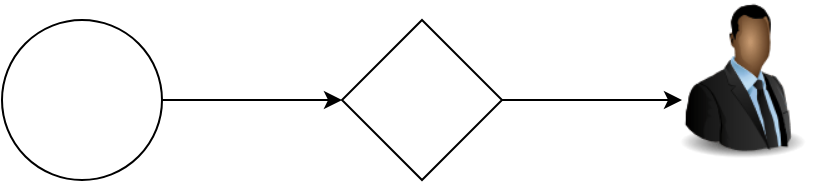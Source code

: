 <mxfile>
    <diagram id="GB4-3yBdW738qsEZ21-l" name="Page-1">
        <mxGraphModel dx="629" dy="557" grid="1" gridSize="10" guides="1" tooltips="1" connect="1" arrows="1" fold="1" page="1" pageScale="1" pageWidth="827" pageHeight="1169" math="0" shadow="0">
            <root>
                <mxCell id="0"/>
                <mxCell id="1" parent="0"/>
                <mxCell id="5" style="edgeStyle=none;html=1;exitX=1;exitY=0.5;exitDx=0;exitDy=0;entryX=0;entryY=0.5;entryDx=0;entryDy=0;" edge="1" parent="1" source="2" target="3">
                    <mxGeometry relative="1" as="geometry"/>
                </mxCell>
                <mxCell id="2" value="" style="ellipse;whiteSpace=wrap;html=1;aspect=fixed;" vertex="1" parent="1">
                    <mxGeometry x="60" y="180" width="80" height="80" as="geometry"/>
                </mxCell>
                <mxCell id="6" style="edgeStyle=none;html=1;exitX=1;exitY=0.5;exitDx=0;exitDy=0;" edge="1" parent="1" source="3">
                    <mxGeometry relative="1" as="geometry">
                        <mxPoint x="400" y="220" as="targetPoint"/>
                    </mxGeometry>
                </mxCell>
                <mxCell id="3" value="" style="rhombus;whiteSpace=wrap;html=1;" vertex="1" parent="1">
                    <mxGeometry x="230" y="180" width="80" height="80" as="geometry"/>
                </mxCell>
                <mxCell id="7" value="" style="image;html=1;image=img/lib/clip_art/people/Suit_Man_Black_128x128.png" vertex="1" parent="1">
                    <mxGeometry x="390" y="170" width="80" height="80" as="geometry"/>
                </mxCell>
            </root>
        </mxGraphModel>
    </diagram>
</mxfile>
